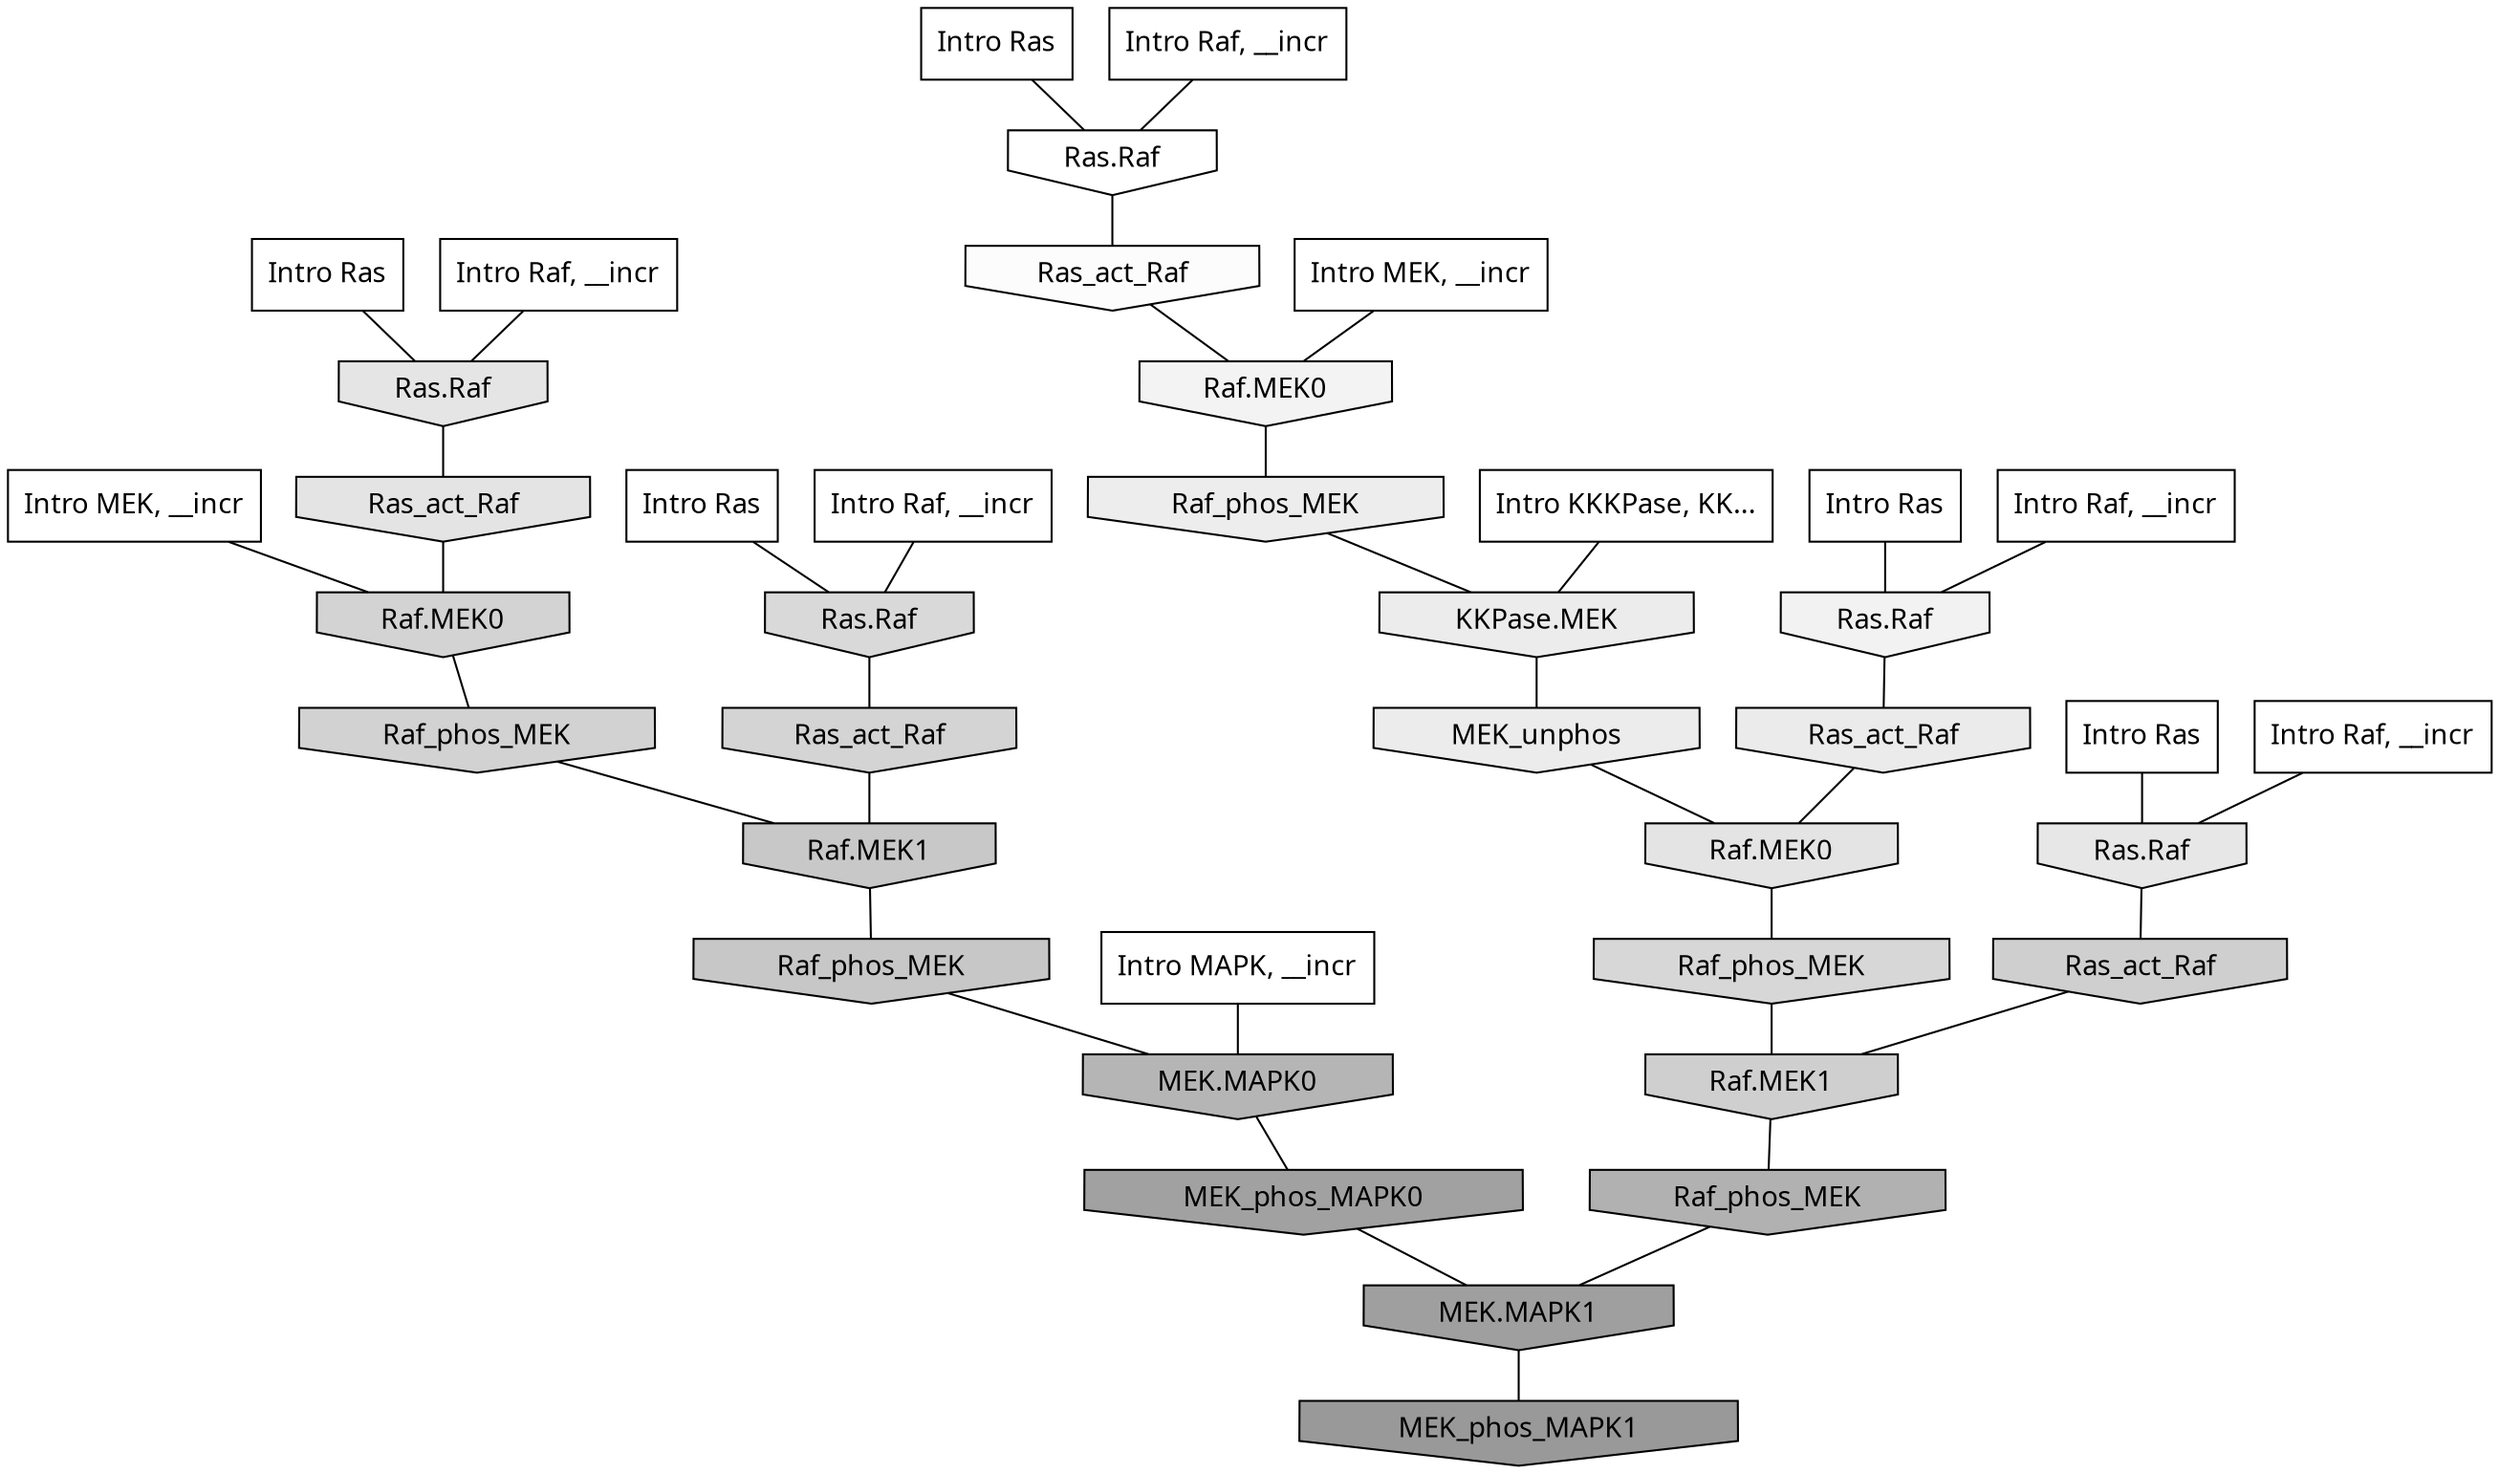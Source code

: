 digraph G{
  rankdir="TB";
  ranksep=0.30;
  node [fontname="CMU Serif"];
  edge [fontname="CMU Serif"];
  
  24 [label="Intro Ras", shape=rectangle, style=filled, fillcolor="0.000 0.000 1.000"]
  
  55 [label="Intro Ras", shape=rectangle, style=filled, fillcolor="0.000 0.000 1.000"]
  
  78 [label="Intro Ras", shape=rectangle, style=filled, fillcolor="0.000 0.000 1.000"]
  
  83 [label="Intro Ras", shape=rectangle, style=filled, fillcolor="0.000 0.000 1.000"]
  
  87 [label="Intro Ras", shape=rectangle, style=filled, fillcolor="0.000 0.000 1.000"]
  
  277 [label="Intro Raf, __incr", shape=rectangle, style=filled, fillcolor="0.000 0.000 1.000"]
  
  405 [label="Intro Raf, __incr", shape=rectangle, style=filled, fillcolor="0.000 0.000 1.000"]
  
  421 [label="Intro Raf, __incr", shape=rectangle, style=filled, fillcolor="0.000 0.000 1.000"]
  
  543 [label="Intro Raf, __incr", shape=rectangle, style=filled, fillcolor="0.000 0.000 1.000"]
  
  1052 [label="Intro Raf, __incr", shape=rectangle, style=filled, fillcolor="0.000 0.000 1.000"]
  
  1207 [label="Intro MEK, __incr", shape=rectangle, style=filled, fillcolor="0.000 0.000 1.000"]
  
  1470 [label="Intro MEK, __incr", shape=rectangle, style=filled, fillcolor="0.000 0.000 1.000"]
  
  2488 [label="Intro MAPK, __incr", shape=rectangle, style=filled, fillcolor="0.000 0.000 1.000"]
  
  3161 [label="Intro KKKPase, KK...", shape=rectangle, style=filled, fillcolor="0.000 0.000 1.000"]
  
  3256 [label="Ras.Raf", shape=invhouse, style=filled, fillcolor="0.000 0.000 1.000"]
  
  3404 [label="Ras_act_Raf", shape=invhouse, style=filled, fillcolor="0.000 0.000 0.986"]
  
  3672 [label="Raf.MEK0", shape=invhouse, style=filled, fillcolor="0.000 0.000 0.950"]
  
  3713 [label="Ras.Raf", shape=invhouse, style=filled, fillcolor="0.000 0.000 0.946"]
  
  4033 [label="Raf_phos_MEK", shape=invhouse, style=filled, fillcolor="0.000 0.000 0.926"]
  
  4048 [label="KKPase.MEK", shape=invhouse, style=filled, fillcolor="0.000 0.000 0.924"]
  
  4081 [label="MEK_unphos", shape=invhouse, style=filled, fillcolor="0.000 0.000 0.922"]
  
  4102 [label="Ras_act_Raf", shape=invhouse, style=filled, fillcolor="0.000 0.000 0.920"]
  
  4303 [label="Ras.Raf", shape=invhouse, style=filled, fillcolor="0.000 0.000 0.906"]
  
  4439 [label="Ras.Raf", shape=invhouse, style=filled, fillcolor="0.000 0.000 0.898"]
  
  4505 [label="Ras_act_Raf", shape=invhouse, style=filled, fillcolor="0.000 0.000 0.894"]
  
  4552 [label="Raf.MEK0", shape=invhouse, style=filled, fillcolor="0.000 0.000 0.891"]
  
  5216 [label="Ras.Raf", shape=invhouse, style=filled, fillcolor="0.000 0.000 0.851"]
  
  5433 [label="Raf_phos_MEK", shape=invhouse, style=filled, fillcolor="0.000 0.000 0.840"]
  
  5584 [label="Ras_act_Raf", shape=invhouse, style=filled, fillcolor="0.000 0.000 0.830"]
  
  5672 [label="Raf.MEK0", shape=invhouse, style=filled, fillcolor="0.000 0.000 0.826"]
  
  5770 [label="Raf_phos_MEK", shape=invhouse, style=filled, fillcolor="0.000 0.000 0.821"]
  
  5950 [label="Ras_act_Raf", shape=invhouse, style=filled, fillcolor="0.000 0.000 0.812"]
  
  5952 [label="Raf.MEK1", shape=invhouse, style=filled, fillcolor="0.000 0.000 0.812"]
  
  6605 [label="Raf.MEK1", shape=invhouse, style=filled, fillcolor="0.000 0.000 0.783"]
  
  6725 [label="Raf_phos_MEK", shape=invhouse, style=filled, fillcolor="0.000 0.000 0.778"]
  
  8965 [label="MEK.MAPK0", shape=invhouse, style=filled, fillcolor="0.000 0.000 0.709"]
  
  9637 [label="Raf_phos_MEK", shape=invhouse, style=filled, fillcolor="0.000 0.000 0.694"]
  
  13187 [label="MEK_phos_MAPK0", shape=invhouse, style=filled, fillcolor="0.000 0.000 0.629"]
  
  13614 [label="MEK.MAPK1", shape=invhouse, style=filled, fillcolor="0.000 0.000 0.623"]
  
  15297 [label="MEK_phos_MAPK1", shape=invhouse, style=filled, fillcolor="0.000 0.000 0.600"]
  
  
  13614 -> 15297 [dir=none, color="0.000 0.000 0.000"] 
  13187 -> 13614 [dir=none, color="0.000 0.000 0.000"] 
  9637 -> 13614 [dir=none, color="0.000 0.000 0.000"] 
  8965 -> 13187 [dir=none, color="0.000 0.000 0.000"] 
  6725 -> 8965 [dir=none, color="0.000 0.000 0.000"] 
  6605 -> 6725 [dir=none, color="0.000 0.000 0.000"] 
  5952 -> 9637 [dir=none, color="0.000 0.000 0.000"] 
  5950 -> 5952 [dir=none, color="0.000 0.000 0.000"] 
  5770 -> 6605 [dir=none, color="0.000 0.000 0.000"] 
  5672 -> 5770 [dir=none, color="0.000 0.000 0.000"] 
  5584 -> 6605 [dir=none, color="0.000 0.000 0.000"] 
  5433 -> 5952 [dir=none, color="0.000 0.000 0.000"] 
  5216 -> 5584 [dir=none, color="0.000 0.000 0.000"] 
  4552 -> 5433 [dir=none, color="0.000 0.000 0.000"] 
  4505 -> 5672 [dir=none, color="0.000 0.000 0.000"] 
  4439 -> 4505 [dir=none, color="0.000 0.000 0.000"] 
  4303 -> 5950 [dir=none, color="0.000 0.000 0.000"] 
  4102 -> 4552 [dir=none, color="0.000 0.000 0.000"] 
  4081 -> 4552 [dir=none, color="0.000 0.000 0.000"] 
  4048 -> 4081 [dir=none, color="0.000 0.000 0.000"] 
  4033 -> 4048 [dir=none, color="0.000 0.000 0.000"] 
  3713 -> 4102 [dir=none, color="0.000 0.000 0.000"] 
  3672 -> 4033 [dir=none, color="0.000 0.000 0.000"] 
  3404 -> 3672 [dir=none, color="0.000 0.000 0.000"] 
  3256 -> 3404 [dir=none, color="0.000 0.000 0.000"] 
  3161 -> 4048 [dir=none, color="0.000 0.000 0.000"] 
  2488 -> 8965 [dir=none, color="0.000 0.000 0.000"] 
  1470 -> 3672 [dir=none, color="0.000 0.000 0.000"] 
  1207 -> 5672 [dir=none, color="0.000 0.000 0.000"] 
  1052 -> 3713 [dir=none, color="0.000 0.000 0.000"] 
  543 -> 5216 [dir=none, color="0.000 0.000 0.000"] 
  421 -> 4439 [dir=none, color="0.000 0.000 0.000"] 
  405 -> 4303 [dir=none, color="0.000 0.000 0.000"] 
  277 -> 3256 [dir=none, color="0.000 0.000 0.000"] 
  87 -> 4439 [dir=none, color="0.000 0.000 0.000"] 
  83 -> 5216 [dir=none, color="0.000 0.000 0.000"] 
  78 -> 3713 [dir=none, color="0.000 0.000 0.000"] 
  55 -> 4303 [dir=none, color="0.000 0.000 0.000"] 
  24 -> 3256 [dir=none, color="0.000 0.000 0.000"] 
  
  }
